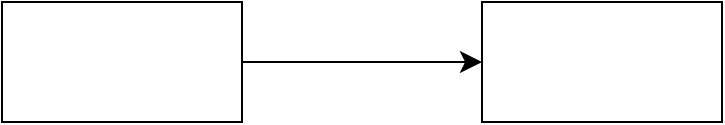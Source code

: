 <mxfile version="21.1.8" type="device">
  <diagram name="Página-1" id="JndqAqiM0AyD8pwBl6sS">
    <mxGraphModel dx="766" dy="336" grid="0" gridSize="10" guides="1" tooltips="1" connect="1" arrows="1" fold="1" page="0" pageScale="1" pageWidth="827" pageHeight="1169" math="0" shadow="0">
      <root>
        <mxCell id="0" />
        <mxCell id="1" parent="0" />
        <mxCell id="-p354xHayWiYditl81SA-3" value="" style="edgeStyle=none;curved=1;rounded=0;orthogonalLoop=1;jettySize=auto;html=1;fontSize=12;startSize=8;endSize=8;" edge="1" parent="1" source="-p354xHayWiYditl81SA-1" target="-p354xHayWiYditl81SA-2">
          <mxGeometry relative="1" as="geometry" />
        </mxCell>
        <mxCell id="-p354xHayWiYditl81SA-1" value="" style="rounded=0;whiteSpace=wrap;html=1;fontSize=16;" vertex="1" parent="1">
          <mxGeometry x="16" y="175" width="120" height="60" as="geometry" />
        </mxCell>
        <mxCell id="-p354xHayWiYditl81SA-2" value="" style="rounded=0;whiteSpace=wrap;html=1;fontSize=16;" vertex="1" parent="1">
          <mxGeometry x="256" y="175" width="120" height="60" as="geometry" />
        </mxCell>
      </root>
    </mxGraphModel>
  </diagram>
</mxfile>
